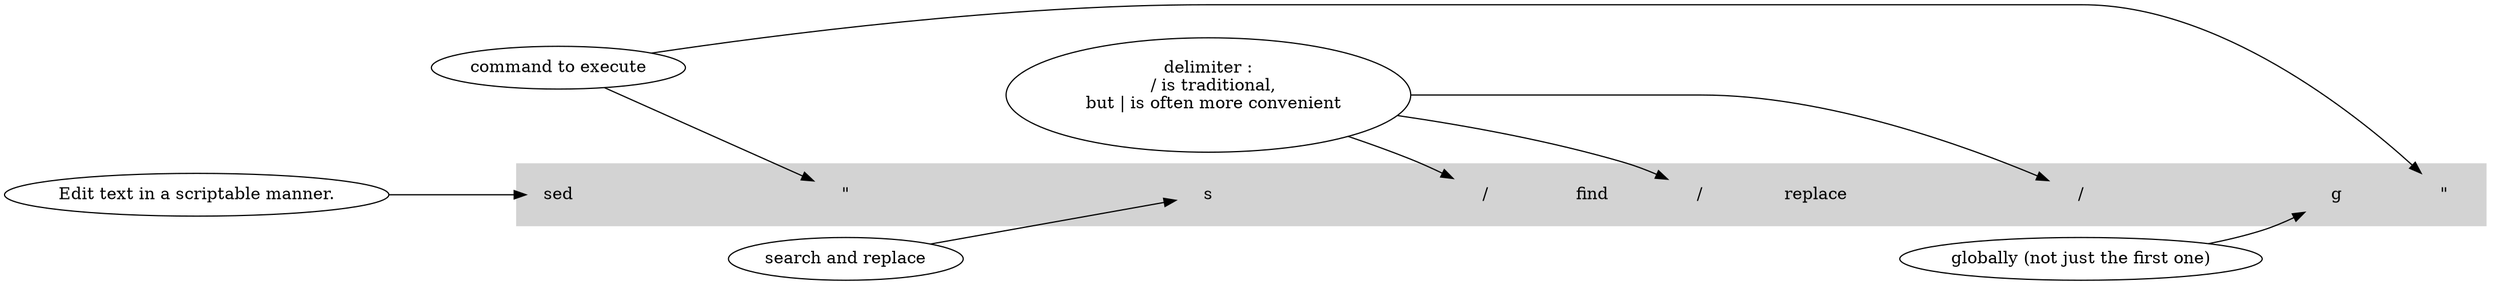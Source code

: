 digraph G {
  rankdir=LR
  subgraph cluster_sed {
  style=filled
  color=lightgray
  sed -> q1-> s -> d1 -> find -> d2 -> replace ->d3 -> g -> q2 [style=invis]
  sed [shape=none]
  q1 [shape=none label="\""]
  q2 [shape=none label="\""]
  s [shape=none]
  d1 [shape=none label="/"]
  d2 [shape=none label="/"]
  d3 [shape=none label="/"]
  g [shape=none]
  find [shape=none]
  replace [shape=none]
  }

  "Edit text in a scriptable manner." -> sed

  "command to execute" -> {q1,q2}

  "delimiter :
  / is traditional,
  but | is often more convenient
  " -> {d1,d2,d3}

  "search and replace" -> s

  "globally (not just the first one)" -> g

}
